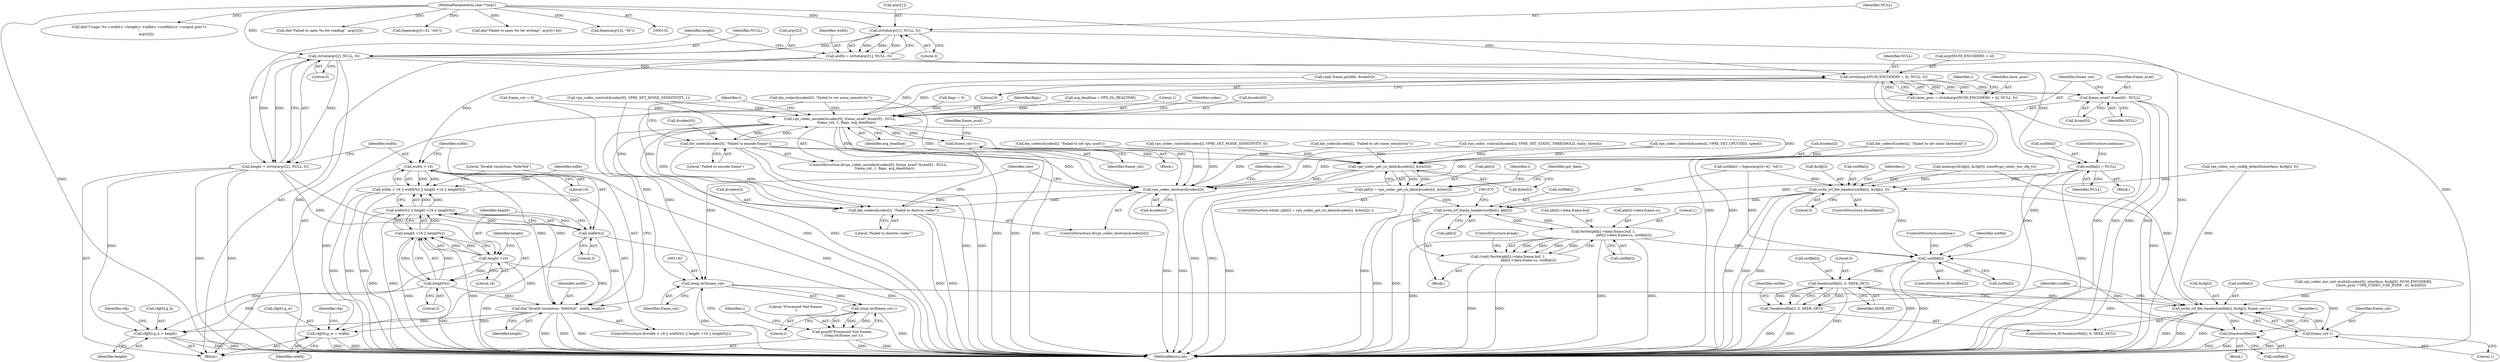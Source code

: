 digraph "0_Android_5a9753fca56f0eeb9f61e342b2fccffc364f9426_22@array" {
"1000201" [label="(Call,strtol(argv[1], NULL, 0))"];
"1000134" [label="(MethodParameterIn,char **argv)"];
"1000199" [label="(Call,width = strtol(argv[1], NULL, 0))"];
"1000217" [label="(Call,width < 16)"];
"1000216" [label="(Call,width < 16 || width%2 || height <16 || height%2)"];
"1000221" [label="(Call,width%2)"];
"1000220" [label="(Call,width%2 || height <16 || height%2)"];
"1000231" [label="(Call,die(\"Invalid resolution: %ldx%ld\", width, height))"];
"1000335" [label="(Call,cfg[0].g_w = width)"];
"1000342" [label="(Call,cfg[0].g_h = height)"];
"1000209" [label="(Call,strtol(argv[2], NULL, 0))"];
"1000207" [label="(Call,height = strtol(argv[2], NULL, 0))"];
"1000225" [label="(Call,height <16)"];
"1000224" [label="(Call,height <16 || height%2)"];
"1000228" [label="(Call,height%2)"];
"1000265" [label="(Call,outfile[i] = NULL)"];
"1000707" [label="(Call,write_ivf_file_header(outfile[i], &cfg[i], 0))"];
"1001062" [label="(Call,write_ivf_frame_header(outfile[i], pkt[i]))"];
"1001071" [label="(Call,fwrite(pkt[i]->data.frame.buf, 1,\n                                      pkt[i]->data.frame.sz, outfile[i]))"];
"1001069" [label="(Call,(void) fwrite(pkt[i]->data.frame.buf, 1,\n                                      pkt[i]->data.frame.sz, outfile[i]))"];
"1001264" [label="(Call,!outfile[i])"];
"1001271" [label="(Call,fseek(outfile[i], 0, SEEK_SET))"];
"1001270" [label="(Call,!fseek(outfile[i], 0, SEEK_SET))"];
"1001277" [label="(Call,write_ivf_file_header(outfile[i], &cfg[i], frame_cnt-1))"];
"1001288" [label="(Call,fclose(outfile[i]))"];
"1000293" [label="(Call,strtol(argv[NUM_ENCODERS + 4], NULL, 0))"];
"1000291" [label="(Call,show_psnr = strtol(argv[NUM_ENCODERS + 4], NULL, 0))"];
"1000999" [label="(Call,vpx_codec_encode(&codec[0], frame_avail? &raw[0] : NULL,\n            frame_cnt, 1, flags, arg_deadline))"];
"1001015" [label="(Call,die_codec(&codec[0], \"Failed to encode frame\"))"];
"1001041" [label="(Call,vpx_codec_get_cx_data(&codec[i], &iter[i]))"];
"1001037" [label="(Call,pkt[i] = vpx_codec_get_cx_data(&codec[i], &iter[i]))"];
"1001247" [label="(Call,vpx_codec_destroy(&codec[i]))"];
"1001252" [label="(Call,die_codec(&codec[i], \"Failed to destroy codec\"))"];
"1001172" [label="(Call,frame_cnt++)"];
"1001181" [label="(Call,(long int)frame_cnt)"];
"1001180" [label="(Call,(long int)frame_cnt-1)"];
"1001178" [label="(Call,printf(\"Processed %ld frames.\n\",(long int)frame_cnt-1))"];
"1001285" [label="(Call,frame_cnt-1)"];
"1001004" [label="(Call,frame_avail? &raw[0] : NULL)"];
"1001042" [label="(Call,&codec[i])"];
"1000303" [label="(Identifier,i)"];
"1001268" [label="(ControlStructure,continue;)"];
"1000219" [label="(Literal,16)"];
"1000707" [label="(Call,write_ivf_file_header(outfile[i], &cfg[i], 0))"];
"1000202" [label="(Call,argv[1])"];
"1001011" [label="(Identifier,frame_cnt)"];
"1000200" [label="(Identifier,width)"];
"1000336" [label="(Call,cfg[0].g_w)"];
"1001052" [label="(Identifier,got_data)"];
"1000222" [label="(Identifier,width)"];
"1000711" [label="(Call,&cfg[i])"];
"1000765" [label="(Call,die_codec(&codec[i], \"Failed to set cpu_used\"))"];
"1001004" [label="(Call,frame_avail? &raw[0] : NULL)"];
"1000315" [label="(Call,vpx_codec_enc_config_default(interface, &cfg[i], 0))"];
"1001252" [label="(Call,die_codec(&codec[i], \"Failed to destroy codec\"))"];
"1000231" [label="(Call,die(\"Invalid resolution: %ldx%ld\", width, height))"];
"1000715" [label="(Literal,0)"];
"1001289" [label="(Call,outfile[i])"];
"1000135" [label="(Block,)"];
"1001269" [label="(ControlStructure,if(!fseek(outfile[i], 0, SEEK_SET)))"];
"1001286" [label="(Identifier,frame_cnt)"];
"1000214" [label="(Literal,0)"];
"1001194" [label="(Block,)"];
"1000270" [label="(ControlStructure,continue;)"];
"1000220" [label="(Call,width%2 || height <16 || height%2)"];
"1000265" [label="(Call,outfile[i] = NULL)"];
"1001275" [label="(Literal,0)"];
"1000824" [label="(Call,vpx_codec_control(&codec[i], VP8E_SET_NOISE_SENSITIVITY, 0))"];
"1000845" [label="(Identifier,frame_avail)"];
"1001193" [label="(Identifier,i)"];
"1001281" [label="(Call,&cfg[i])"];
"1001081" [label="(Literal,1)"];
"1000190" [label="(Call,die(\"Usage: %s <width> <height> <infile> <outfile(s)> <output psnr?>\n\",\n             argv[0]))"];
"1000335" [label="(Call,cfg[0].g_w = width)"];
"1001020" [label="(Literal,\"Failed to encode frame\")"];
"1000292" [label="(Identifier,show_psnr)"];
"1000831" [label="(Call,die_codec(&codec[i], \"Failed to set noise_sensitivity\"))"];
"1000342" [label="(Call,cfg[0].g_h = height)"];
"1001265" [label="(Call,outfile[i])"];
"1000341" [label="(Identifier,width)"];
"1001180" [label="(Call,(long int)frame_cnt-1)"];
"1001010" [label="(Identifier,NULL)"];
"1000300" [label="(Literal,0)"];
"1001094" [label="(ControlStructure,break;)"];
"1000852" [label="(Call,flags = 0)"];
"1001013" [label="(Identifier,flags)"];
"1000847" [label="(Block,)"];
"1000228" [label="(Call,height%2)"];
"1000224" [label="(Call,height <16 || height%2)"];
"1000156" [label="(Call,arg_deadline = VPX_DL_REALTIME)"];
"1001091" [label="(Call,outfile[i])"];
"1001037" [label="(Call,pkt[i] = vpx_codec_get_cx_data(&codec[i], &iter[i]))"];
"1001005" [label="(Identifier,frame_avail)"];
"1000218" [label="(Identifier,width)"];
"1000226" [label="(Identifier,height)"];
"1001296" [label="(MethodReturn,int)"];
"1001173" [label="(Identifier,frame_cnt)"];
"1000215" [label="(ControlStructure,if(width < 16 || width%2 || height <16 || height%2))"];
"1001023" [label="(Identifier,i)"];
"1000999" [label="(Call,vpx_codec_encode(&codec[0], frame_avail? &raw[0] : NULL,\n            frame_cnt, 1, flags, arg_deadline))"];
"1001015" [label="(Call,die_codec(&codec[0], \"Failed to encode frame\"))"];
"1001014" [label="(Identifier,arg_deadline)"];
"1000807" [label="(Call,die_codec(&codec[0], \"Failed to set noise_sensitivity\"))"];
"1000244" [label="(Call,die(\"Failed to open %s for reading\", argv[3]))"];
"1000225" [label="(Call,height <16)"];
"1001276" [label="(Identifier,SEEK_SET)"];
"1000345" [label="(Identifier,cfg)"];
"1001071" [label="(Call,fwrite(pkt[i]->data.frame.buf, 1,\n                                      pkt[i]->data.frame.sz, outfile[i]))"];
"1001063" [label="(Call,outfile[i])"];
"1001016" [label="(Call,&codec[0])"];
"1000786" [label="(Call,vpx_codec_control(&codec[i], VP8E_SET_STATIC_THRESHOLD, static_thresh))"];
"1001184" [label="(Literal,1)"];
"1000708" [label="(Call,outfile[i])"];
"1000229" [label="(Identifier,height)"];
"1000343" [label="(Call,cfg[0].g_h)"];
"1000205" [label="(Identifier,NULL)"];
"1000217" [label="(Call,width < 16)"];
"1000238" [label="(Identifier,infile)"];
"1001060" [label="(Block,)"];
"1000277" [label="(Call,fopen(argv[i+4], \"wb\"))"];
"1001187" [label="(Identifier,i)"];
"1000230" [label="(Literal,2)"];
"1001046" [label="(Call,&iter[i])"];
"1000227" [label="(Literal,16)"];
"1001278" [label="(Call,outfile[i])"];
"1001290" [label="(Identifier,outfile)"];
"1000134" [label="(MethodParameterIn,char **argv)"];
"1000348" [label="(Identifier,height)"];
"1000209" [label="(Call,strtol(argv[2], NULL, 0))"];
"1001072" [label="(Call,pkt[i]->data.frame.buf)"];
"1000201" [label="(Call,strtol(argv[1], NULL, 0))"];
"1001272" [label="(Call,outfile[i])"];
"1000758" [label="(Call,vpx_codec_control(&codec[i], VP8E_SET_CPUUSED, speed))"];
"1000206" [label="(Literal,0)"];
"1000293" [label="(Call,strtol(argv[NUM_ENCODERS + 4], NULL, 0))"];
"1000141" [label="(Call,frame_cnt = 0)"];
"1001179" [label="(Literal,\"Processed %ld frames.\n\")"];
"1001273" [label="(Identifier,outfile)"];
"1001066" [label="(Call,pkt[i])"];
"1001246" [label="(ControlStructure,if(vpx_codec_destroy(&codec[i])))"];
"1001012" [label="(Literal,1)"];
"1001264" [label="(Call,!outfile[i])"];
"1000800" [label="(Call,vpx_codec_control(&codec[0], VP8E_SET_NOISE_SENSITIVITY, 1))"];
"1001261" [label="(Identifier,raw)"];
"1000269" [label="(Identifier,NULL)"];
"1001183" [label="(Identifier,frame_cnt)"];
"1001255" [label="(Identifier,codec)"];
"1000294" [label="(Call,argv[NUM_ENCODERS + 4])"];
"1000232" [label="(Literal,\"Invalid resolution: %ldx%ld\")"];
"1000223" [label="(Literal,2)"];
"1001181" [label="(Call,(long int)frame_cnt)"];
"1001069" [label="(Call,(void) fwrite(pkt[i]->data.frame.buf, 1,\n                                      pkt[i]->data.frame.sz, outfile[i]))"];
"1000233" [label="(Identifier,width)"];
"1000210" [label="(Call,argv[2])"];
"1000702" [label="(Identifier,i)"];
"1000199" [label="(Call,width = strtol(argv[1], NULL, 0))"];
"1001006" [label="(Call,&raw[0])"];
"1001036" [label="(ControlStructure,while( (pkt[i] = vpx_codec_get_cx_data(&codec[i], &iter[i])) ))"];
"1000284" [label="(Call,die(\"Failed to open %s for writing\", argv[i+4]))"];
"1000352" [label="(Identifier,cfg)"];
"1001062" [label="(Call,write_ivf_frame_header(outfile[i], pkt[i]))"];
"1000216" [label="(Call,width < 16 || width%2 || height <16 || height%2)"];
"1001082" [label="(Call,pkt[i]->data.frame.sz)"];
"1000207" [label="(Call,height = strtol(argv[2], NULL, 0))"];
"1001263" [label="(ControlStructure,if(!outfile[i]))"];
"1000299" [label="(Identifier,NULL)"];
"1000491" [label="(Call,memcpy(&cfg[i], &cfg[0], sizeof(vpx_codec_enc_cfg_t)))"];
"1000266" [label="(Call,outfile[i])"];
"1000273" [label="(Call,outfile[i] = fopen(argv[i+4], \"wb\"))"];
"1000291" [label="(Call,show_psnr = strtol(argv[NUM_ENCODERS + 4], NULL, 0))"];
"1001277" [label="(Call,write_ivf_file_header(outfile[i], &cfg[i], frame_cnt-1))"];
"1000221" [label="(Call,width%2)"];
"1000208" [label="(Identifier,height)"];
"1000703" [label="(ControlStructure,if(outfile[i]))"];
"1001279" [label="(Identifier,outfile)"];
"1000998" [label="(ControlStructure,if(vpx_codec_encode(&codec[0], frame_avail? &raw[0] : NULL,\n            frame_cnt, 1, flags, arg_deadline)))"];
"1001247" [label="(Call,vpx_codec_destroy(&codec[i]))"];
"1001270" [label="(Call,!fseek(outfile[i], 0, SEEK_SET))"];
"1000857" [label="(Call,read_frame_p(infile, &raw[0]))"];
"1000234" [label="(Identifier,height)"];
"1000793" [label="(Call,die_codec(&codec[i], \"Failed to set static threshold\"))"];
"1001178" [label="(Call,printf(\"Processed %ld frames.\n\",(long int)frame_cnt-1))"];
"1001018" [label="(Identifier,codec)"];
"1000213" [label="(Identifier,NULL)"];
"1001285" [label="(Call,frame_cnt-1)"];
"1001253" [label="(Call,&codec[i])"];
"1001288" [label="(Call,fclose(outfile[i]))"];
"1001271" [label="(Call,fseek(outfile[i], 0, SEEK_SET))"];
"1001172" [label="(Call,frame_cnt++)"];
"1001257" [label="(Literal,\"Failed to destroy codec\")"];
"1001038" [label="(Call,pkt[i])"];
"1001248" [label="(Call,&codec[i])"];
"1000264" [label="(Block,)"];
"1001000" [label="(Call,&codec[0])"];
"1001031" [label="(Identifier,i)"];
"1001287" [label="(Literal,1)"];
"1000717" [label="(Call,vpx_codec_enc_init_multi(&codec[0], interface, &cfg[0], NUM_ENCODERS,\n                                 (show_psnr ? VPX_CODEC_USE_PSNR : 0), &dsf[0]))"];
"1001041" [label="(Call,vpx_codec_get_cx_data(&codec[i], &iter[i]))"];
"1000239" [label="(Call,fopen(argv[3], \"rb\"))"];
"1000201" -> "1000199"  [label="AST: "];
"1000201" -> "1000206"  [label="CFG: "];
"1000202" -> "1000201"  [label="AST: "];
"1000205" -> "1000201"  [label="AST: "];
"1000206" -> "1000201"  [label="AST: "];
"1000199" -> "1000201"  [label="CFG: "];
"1000201" -> "1001296"  [label="DDG: "];
"1000201" -> "1000199"  [label="DDG: "];
"1000201" -> "1000199"  [label="DDG: "];
"1000201" -> "1000199"  [label="DDG: "];
"1000134" -> "1000201"  [label="DDG: "];
"1000201" -> "1000209"  [label="DDG: "];
"1000134" -> "1000132"  [label="AST: "];
"1000134" -> "1001296"  [label="DDG: "];
"1000134" -> "1000190"  [label="DDG: "];
"1000134" -> "1000209"  [label="DDG: "];
"1000134" -> "1000239"  [label="DDG: "];
"1000134" -> "1000244"  [label="DDG: "];
"1000134" -> "1000277"  [label="DDG: "];
"1000134" -> "1000284"  [label="DDG: "];
"1000134" -> "1000293"  [label="DDG: "];
"1000199" -> "1000135"  [label="AST: "];
"1000200" -> "1000199"  [label="AST: "];
"1000208" -> "1000199"  [label="CFG: "];
"1000199" -> "1001296"  [label="DDG: "];
"1000199" -> "1000217"  [label="DDG: "];
"1000217" -> "1000216"  [label="AST: "];
"1000217" -> "1000219"  [label="CFG: "];
"1000218" -> "1000217"  [label="AST: "];
"1000219" -> "1000217"  [label="AST: "];
"1000222" -> "1000217"  [label="CFG: "];
"1000216" -> "1000217"  [label="CFG: "];
"1000217" -> "1001296"  [label="DDG: "];
"1000217" -> "1000216"  [label="DDG: "];
"1000217" -> "1000216"  [label="DDG: "];
"1000217" -> "1000221"  [label="DDG: "];
"1000217" -> "1000231"  [label="DDG: "];
"1000217" -> "1000335"  [label="DDG: "];
"1000216" -> "1000215"  [label="AST: "];
"1000216" -> "1000220"  [label="CFG: "];
"1000220" -> "1000216"  [label="AST: "];
"1000232" -> "1000216"  [label="CFG: "];
"1000238" -> "1000216"  [label="CFG: "];
"1000216" -> "1001296"  [label="DDG: "];
"1000216" -> "1001296"  [label="DDG: "];
"1000216" -> "1001296"  [label="DDG: "];
"1000220" -> "1000216"  [label="DDG: "];
"1000220" -> "1000216"  [label="DDG: "];
"1000221" -> "1000220"  [label="AST: "];
"1000221" -> "1000223"  [label="CFG: "];
"1000222" -> "1000221"  [label="AST: "];
"1000223" -> "1000221"  [label="AST: "];
"1000226" -> "1000221"  [label="CFG: "];
"1000220" -> "1000221"  [label="CFG: "];
"1000221" -> "1001296"  [label="DDG: "];
"1000221" -> "1000220"  [label="DDG: "];
"1000221" -> "1000220"  [label="DDG: "];
"1000221" -> "1000231"  [label="DDG: "];
"1000221" -> "1000335"  [label="DDG: "];
"1000220" -> "1000224"  [label="CFG: "];
"1000224" -> "1000220"  [label="AST: "];
"1000220" -> "1001296"  [label="DDG: "];
"1000220" -> "1001296"  [label="DDG: "];
"1000224" -> "1000220"  [label="DDG: "];
"1000224" -> "1000220"  [label="DDG: "];
"1000231" -> "1000215"  [label="AST: "];
"1000231" -> "1000234"  [label="CFG: "];
"1000232" -> "1000231"  [label="AST: "];
"1000233" -> "1000231"  [label="AST: "];
"1000234" -> "1000231"  [label="AST: "];
"1000238" -> "1000231"  [label="CFG: "];
"1000231" -> "1001296"  [label="DDG: "];
"1000231" -> "1001296"  [label="DDG: "];
"1000231" -> "1001296"  [label="DDG: "];
"1000225" -> "1000231"  [label="DDG: "];
"1000228" -> "1000231"  [label="DDG: "];
"1000207" -> "1000231"  [label="DDG: "];
"1000231" -> "1000335"  [label="DDG: "];
"1000231" -> "1000342"  [label="DDG: "];
"1000335" -> "1000135"  [label="AST: "];
"1000335" -> "1000341"  [label="CFG: "];
"1000336" -> "1000335"  [label="AST: "];
"1000341" -> "1000335"  [label="AST: "];
"1000345" -> "1000335"  [label="CFG: "];
"1000335" -> "1001296"  [label="DDG: "];
"1000335" -> "1001296"  [label="DDG: "];
"1000342" -> "1000135"  [label="AST: "];
"1000342" -> "1000348"  [label="CFG: "];
"1000343" -> "1000342"  [label="AST: "];
"1000348" -> "1000342"  [label="AST: "];
"1000352" -> "1000342"  [label="CFG: "];
"1000342" -> "1001296"  [label="DDG: "];
"1000342" -> "1001296"  [label="DDG: "];
"1000225" -> "1000342"  [label="DDG: "];
"1000228" -> "1000342"  [label="DDG: "];
"1000207" -> "1000342"  [label="DDG: "];
"1000209" -> "1000207"  [label="AST: "];
"1000209" -> "1000214"  [label="CFG: "];
"1000210" -> "1000209"  [label="AST: "];
"1000213" -> "1000209"  [label="AST: "];
"1000214" -> "1000209"  [label="AST: "];
"1000207" -> "1000209"  [label="CFG: "];
"1000209" -> "1001296"  [label="DDG: "];
"1000209" -> "1000207"  [label="DDG: "];
"1000209" -> "1000207"  [label="DDG: "];
"1000209" -> "1000207"  [label="DDG: "];
"1000209" -> "1000265"  [label="DDG: "];
"1000209" -> "1000293"  [label="DDG: "];
"1000207" -> "1000135"  [label="AST: "];
"1000208" -> "1000207"  [label="AST: "];
"1000218" -> "1000207"  [label="CFG: "];
"1000207" -> "1001296"  [label="DDG: "];
"1000207" -> "1001296"  [label="DDG: "];
"1000207" -> "1000225"  [label="DDG: "];
"1000225" -> "1000224"  [label="AST: "];
"1000225" -> "1000227"  [label="CFG: "];
"1000226" -> "1000225"  [label="AST: "];
"1000227" -> "1000225"  [label="AST: "];
"1000229" -> "1000225"  [label="CFG: "];
"1000224" -> "1000225"  [label="CFG: "];
"1000225" -> "1001296"  [label="DDG: "];
"1000225" -> "1000224"  [label="DDG: "];
"1000225" -> "1000224"  [label="DDG: "];
"1000225" -> "1000228"  [label="DDG: "];
"1000224" -> "1000228"  [label="CFG: "];
"1000228" -> "1000224"  [label="AST: "];
"1000224" -> "1001296"  [label="DDG: "];
"1000224" -> "1001296"  [label="DDG: "];
"1000228" -> "1000224"  [label="DDG: "];
"1000228" -> "1000224"  [label="DDG: "];
"1000228" -> "1000230"  [label="CFG: "];
"1000229" -> "1000228"  [label="AST: "];
"1000230" -> "1000228"  [label="AST: "];
"1000228" -> "1001296"  [label="DDG: "];
"1000265" -> "1000264"  [label="AST: "];
"1000265" -> "1000269"  [label="CFG: "];
"1000266" -> "1000265"  [label="AST: "];
"1000269" -> "1000265"  [label="AST: "];
"1000270" -> "1000265"  [label="CFG: "];
"1000265" -> "1001296"  [label="DDG: "];
"1000265" -> "1000707"  [label="DDG: "];
"1000265" -> "1001062"  [label="DDG: "];
"1000265" -> "1001264"  [label="DDG: "];
"1000707" -> "1000703"  [label="AST: "];
"1000707" -> "1000715"  [label="CFG: "];
"1000708" -> "1000707"  [label="AST: "];
"1000711" -> "1000707"  [label="AST: "];
"1000715" -> "1000707"  [label="AST: "];
"1000702" -> "1000707"  [label="CFG: "];
"1000707" -> "1001296"  [label="DDG: "];
"1000707" -> "1001296"  [label="DDG: "];
"1000707" -> "1001296"  [label="DDG: "];
"1000273" -> "1000707"  [label="DDG: "];
"1000491" -> "1000707"  [label="DDG: "];
"1000491" -> "1000707"  [label="DDG: "];
"1000315" -> "1000707"  [label="DDG: "];
"1000707" -> "1001062"  [label="DDG: "];
"1000707" -> "1001264"  [label="DDG: "];
"1000707" -> "1001277"  [label="DDG: "];
"1001062" -> "1001060"  [label="AST: "];
"1001062" -> "1001066"  [label="CFG: "];
"1001063" -> "1001062"  [label="AST: "];
"1001066" -> "1001062"  [label="AST: "];
"1001070" -> "1001062"  [label="CFG: "];
"1001062" -> "1001296"  [label="DDG: "];
"1001062" -> "1001296"  [label="DDG: "];
"1000273" -> "1001062"  [label="DDG: "];
"1001071" -> "1001062"  [label="DDG: "];
"1001037" -> "1001062"  [label="DDG: "];
"1001062" -> "1001071"  [label="DDG: "];
"1001071" -> "1001069"  [label="AST: "];
"1001071" -> "1001091"  [label="CFG: "];
"1001072" -> "1001071"  [label="AST: "];
"1001081" -> "1001071"  [label="AST: "];
"1001082" -> "1001071"  [label="AST: "];
"1001091" -> "1001071"  [label="AST: "];
"1001069" -> "1001071"  [label="CFG: "];
"1001071" -> "1001296"  [label="DDG: "];
"1001071" -> "1001296"  [label="DDG: "];
"1001071" -> "1001296"  [label="DDG: "];
"1001071" -> "1001069"  [label="DDG: "];
"1001071" -> "1001069"  [label="DDG: "];
"1001071" -> "1001069"  [label="DDG: "];
"1001071" -> "1001069"  [label="DDG: "];
"1001071" -> "1001264"  [label="DDG: "];
"1001069" -> "1001060"  [label="AST: "];
"1001070" -> "1001069"  [label="AST: "];
"1001094" -> "1001069"  [label="CFG: "];
"1001069" -> "1001296"  [label="DDG: "];
"1001069" -> "1001296"  [label="DDG: "];
"1001264" -> "1001263"  [label="AST: "];
"1001264" -> "1001265"  [label="CFG: "];
"1001265" -> "1001264"  [label="AST: "];
"1001268" -> "1001264"  [label="CFG: "];
"1001273" -> "1001264"  [label="CFG: "];
"1001264" -> "1001296"  [label="DDG: "];
"1001264" -> "1001296"  [label="DDG: "];
"1001288" -> "1001264"  [label="DDG: "];
"1000273" -> "1001264"  [label="DDG: "];
"1001264" -> "1001271"  [label="DDG: "];
"1001271" -> "1001270"  [label="AST: "];
"1001271" -> "1001276"  [label="CFG: "];
"1001272" -> "1001271"  [label="AST: "];
"1001275" -> "1001271"  [label="AST: "];
"1001276" -> "1001271"  [label="AST: "];
"1001270" -> "1001271"  [label="CFG: "];
"1001271" -> "1001296"  [label="DDG: "];
"1001271" -> "1001270"  [label="DDG: "];
"1001271" -> "1001270"  [label="DDG: "];
"1001271" -> "1001270"  [label="DDG: "];
"1001271" -> "1001277"  [label="DDG: "];
"1001271" -> "1001288"  [label="DDG: "];
"1001270" -> "1001269"  [label="AST: "];
"1001279" -> "1001270"  [label="CFG: "];
"1001290" -> "1001270"  [label="CFG: "];
"1001270" -> "1001296"  [label="DDG: "];
"1001270" -> "1001296"  [label="DDG: "];
"1001277" -> "1001269"  [label="AST: "];
"1001277" -> "1001285"  [label="CFG: "];
"1001278" -> "1001277"  [label="AST: "];
"1001281" -> "1001277"  [label="AST: "];
"1001285" -> "1001277"  [label="AST: "];
"1001290" -> "1001277"  [label="CFG: "];
"1001277" -> "1001296"  [label="DDG: "];
"1001277" -> "1001296"  [label="DDG: "];
"1001277" -> "1001296"  [label="DDG: "];
"1000491" -> "1001277"  [label="DDG: "];
"1000717" -> "1001277"  [label="DDG: "];
"1000315" -> "1001277"  [label="DDG: "];
"1001285" -> "1001277"  [label="DDG: "];
"1001285" -> "1001277"  [label="DDG: "];
"1001277" -> "1001288"  [label="DDG: "];
"1001288" -> "1001194"  [label="AST: "];
"1001288" -> "1001289"  [label="CFG: "];
"1001289" -> "1001288"  [label="AST: "];
"1001193" -> "1001288"  [label="CFG: "];
"1001288" -> "1001296"  [label="DDG: "];
"1001288" -> "1001296"  [label="DDG: "];
"1000293" -> "1000291"  [label="AST: "];
"1000293" -> "1000300"  [label="CFG: "];
"1000294" -> "1000293"  [label="AST: "];
"1000299" -> "1000293"  [label="AST: "];
"1000300" -> "1000293"  [label="AST: "];
"1000291" -> "1000293"  [label="CFG: "];
"1000293" -> "1001296"  [label="DDG: "];
"1000293" -> "1001296"  [label="DDG: "];
"1000293" -> "1000291"  [label="DDG: "];
"1000293" -> "1000291"  [label="DDG: "];
"1000293" -> "1000291"  [label="DDG: "];
"1000293" -> "1000999"  [label="DDG: "];
"1000293" -> "1001004"  [label="DDG: "];
"1000291" -> "1000135"  [label="AST: "];
"1000292" -> "1000291"  [label="AST: "];
"1000303" -> "1000291"  [label="CFG: "];
"1000291" -> "1001296"  [label="DDG: "];
"1000291" -> "1001296"  [label="DDG: "];
"1000999" -> "1000998"  [label="AST: "];
"1000999" -> "1001014"  [label="CFG: "];
"1001000" -> "1000999"  [label="AST: "];
"1001004" -> "1000999"  [label="AST: "];
"1001011" -> "1000999"  [label="AST: "];
"1001012" -> "1000999"  [label="AST: "];
"1001013" -> "1000999"  [label="AST: "];
"1001014" -> "1000999"  [label="AST: "];
"1001018" -> "1000999"  [label="CFG: "];
"1001023" -> "1000999"  [label="CFG: "];
"1000999" -> "1001296"  [label="DDG: "];
"1000999" -> "1001296"  [label="DDG: "];
"1000999" -> "1001296"  [label="DDG: "];
"1000999" -> "1001296"  [label="DDG: "];
"1000999" -> "1001296"  [label="DDG: "];
"1000807" -> "1000999"  [label="DDG: "];
"1001015" -> "1000999"  [label="DDG: "];
"1000800" -> "1000999"  [label="DDG: "];
"1000857" -> "1000999"  [label="DDG: "];
"1000141" -> "1000999"  [label="DDG: "];
"1001172" -> "1000999"  [label="DDG: "];
"1000852" -> "1000999"  [label="DDG: "];
"1000156" -> "1000999"  [label="DDG: "];
"1000999" -> "1001015"  [label="DDG: "];
"1000999" -> "1001041"  [label="DDG: "];
"1000999" -> "1001172"  [label="DDG: "];
"1000999" -> "1001181"  [label="DDG: "];
"1000999" -> "1001247"  [label="DDG: "];
"1000999" -> "1001252"  [label="DDG: "];
"1001015" -> "1000998"  [label="AST: "];
"1001015" -> "1001020"  [label="CFG: "];
"1001016" -> "1001015"  [label="AST: "];
"1001020" -> "1001015"  [label="AST: "];
"1001023" -> "1001015"  [label="CFG: "];
"1001015" -> "1001296"  [label="DDG: "];
"1001015" -> "1001296"  [label="DDG: "];
"1001015" -> "1001041"  [label="DDG: "];
"1001015" -> "1001247"  [label="DDG: "];
"1001015" -> "1001252"  [label="DDG: "];
"1001041" -> "1001037"  [label="AST: "];
"1001041" -> "1001046"  [label="CFG: "];
"1001042" -> "1001041"  [label="AST: "];
"1001046" -> "1001041"  [label="AST: "];
"1001037" -> "1001041"  [label="CFG: "];
"1001041" -> "1001296"  [label="DDG: "];
"1001041" -> "1001296"  [label="DDG: "];
"1001041" -> "1001037"  [label="DDG: "];
"1001041" -> "1001037"  [label="DDG: "];
"1000758" -> "1001041"  [label="DDG: "];
"1000824" -> "1001041"  [label="DDG: "];
"1000765" -> "1001041"  [label="DDG: "];
"1000831" -> "1001041"  [label="DDG: "];
"1000793" -> "1001041"  [label="DDG: "];
"1000786" -> "1001041"  [label="DDG: "];
"1001041" -> "1001247"  [label="DDG: "];
"1001037" -> "1001036"  [label="AST: "];
"1001038" -> "1001037"  [label="AST: "];
"1001052" -> "1001037"  [label="CFG: "];
"1001031" -> "1001037"  [label="CFG: "];
"1001037" -> "1001296"  [label="DDG: "];
"1001037" -> "1001296"  [label="DDG: "];
"1001247" -> "1001246"  [label="AST: "];
"1001247" -> "1001248"  [label="CFG: "];
"1001248" -> "1001247"  [label="AST: "];
"1001255" -> "1001247"  [label="CFG: "];
"1001261" -> "1001247"  [label="CFG: "];
"1001247" -> "1001296"  [label="DDG: "];
"1001247" -> "1001296"  [label="DDG: "];
"1000807" -> "1001247"  [label="DDG: "];
"1001252" -> "1001247"  [label="DDG: "];
"1000758" -> "1001247"  [label="DDG: "];
"1000765" -> "1001247"  [label="DDG: "];
"1000831" -> "1001247"  [label="DDG: "];
"1000793" -> "1001247"  [label="DDG: "];
"1000786" -> "1001247"  [label="DDG: "];
"1000800" -> "1001247"  [label="DDG: "];
"1000824" -> "1001247"  [label="DDG: "];
"1001247" -> "1001252"  [label="DDG: "];
"1001252" -> "1001246"  [label="AST: "];
"1001252" -> "1001257"  [label="CFG: "];
"1001253" -> "1001252"  [label="AST: "];
"1001257" -> "1001252"  [label="AST: "];
"1001261" -> "1001252"  [label="CFG: "];
"1001252" -> "1001296"  [label="DDG: "];
"1001252" -> "1001296"  [label="DDG: "];
"1000807" -> "1001252"  [label="DDG: "];
"1000800" -> "1001252"  [label="DDG: "];
"1001172" -> "1000847"  [label="AST: "];
"1001172" -> "1001173"  [label="CFG: "];
"1001173" -> "1001172"  [label="AST: "];
"1000845" -> "1001172"  [label="CFG: "];
"1001172" -> "1001181"  [label="DDG: "];
"1001181" -> "1001180"  [label="AST: "];
"1001181" -> "1001183"  [label="CFG: "];
"1001182" -> "1001181"  [label="AST: "];
"1001183" -> "1001181"  [label="AST: "];
"1001184" -> "1001181"  [label="CFG: "];
"1001181" -> "1001296"  [label="DDG: "];
"1001181" -> "1001180"  [label="DDG: "];
"1000141" -> "1001181"  [label="DDG: "];
"1001181" -> "1001285"  [label="DDG: "];
"1001180" -> "1001178"  [label="AST: "];
"1001180" -> "1001184"  [label="CFG: "];
"1001184" -> "1001180"  [label="AST: "];
"1001178" -> "1001180"  [label="CFG: "];
"1001180" -> "1001296"  [label="DDG: "];
"1001180" -> "1001178"  [label="DDG: "];
"1001180" -> "1001178"  [label="DDG: "];
"1001178" -> "1000135"  [label="AST: "];
"1001179" -> "1001178"  [label="AST: "];
"1001187" -> "1001178"  [label="CFG: "];
"1001178" -> "1001296"  [label="DDG: "];
"1001178" -> "1001296"  [label="DDG: "];
"1001285" -> "1001287"  [label="CFG: "];
"1001286" -> "1001285"  [label="AST: "];
"1001287" -> "1001285"  [label="AST: "];
"1001285" -> "1001296"  [label="DDG: "];
"1001004" -> "1001006"  [label="CFG: "];
"1001004" -> "1001010"  [label="CFG: "];
"1001005" -> "1001004"  [label="AST: "];
"1001006" -> "1001004"  [label="AST: "];
"1001010" -> "1001004"  [label="AST: "];
"1001011" -> "1001004"  [label="CFG: "];
"1001004" -> "1001296"  [label="DDG: "];
"1001004" -> "1001296"  [label="DDG: "];
"1001004" -> "1001296"  [label="DDG: "];
"1000857" -> "1001004"  [label="DDG: "];
}

